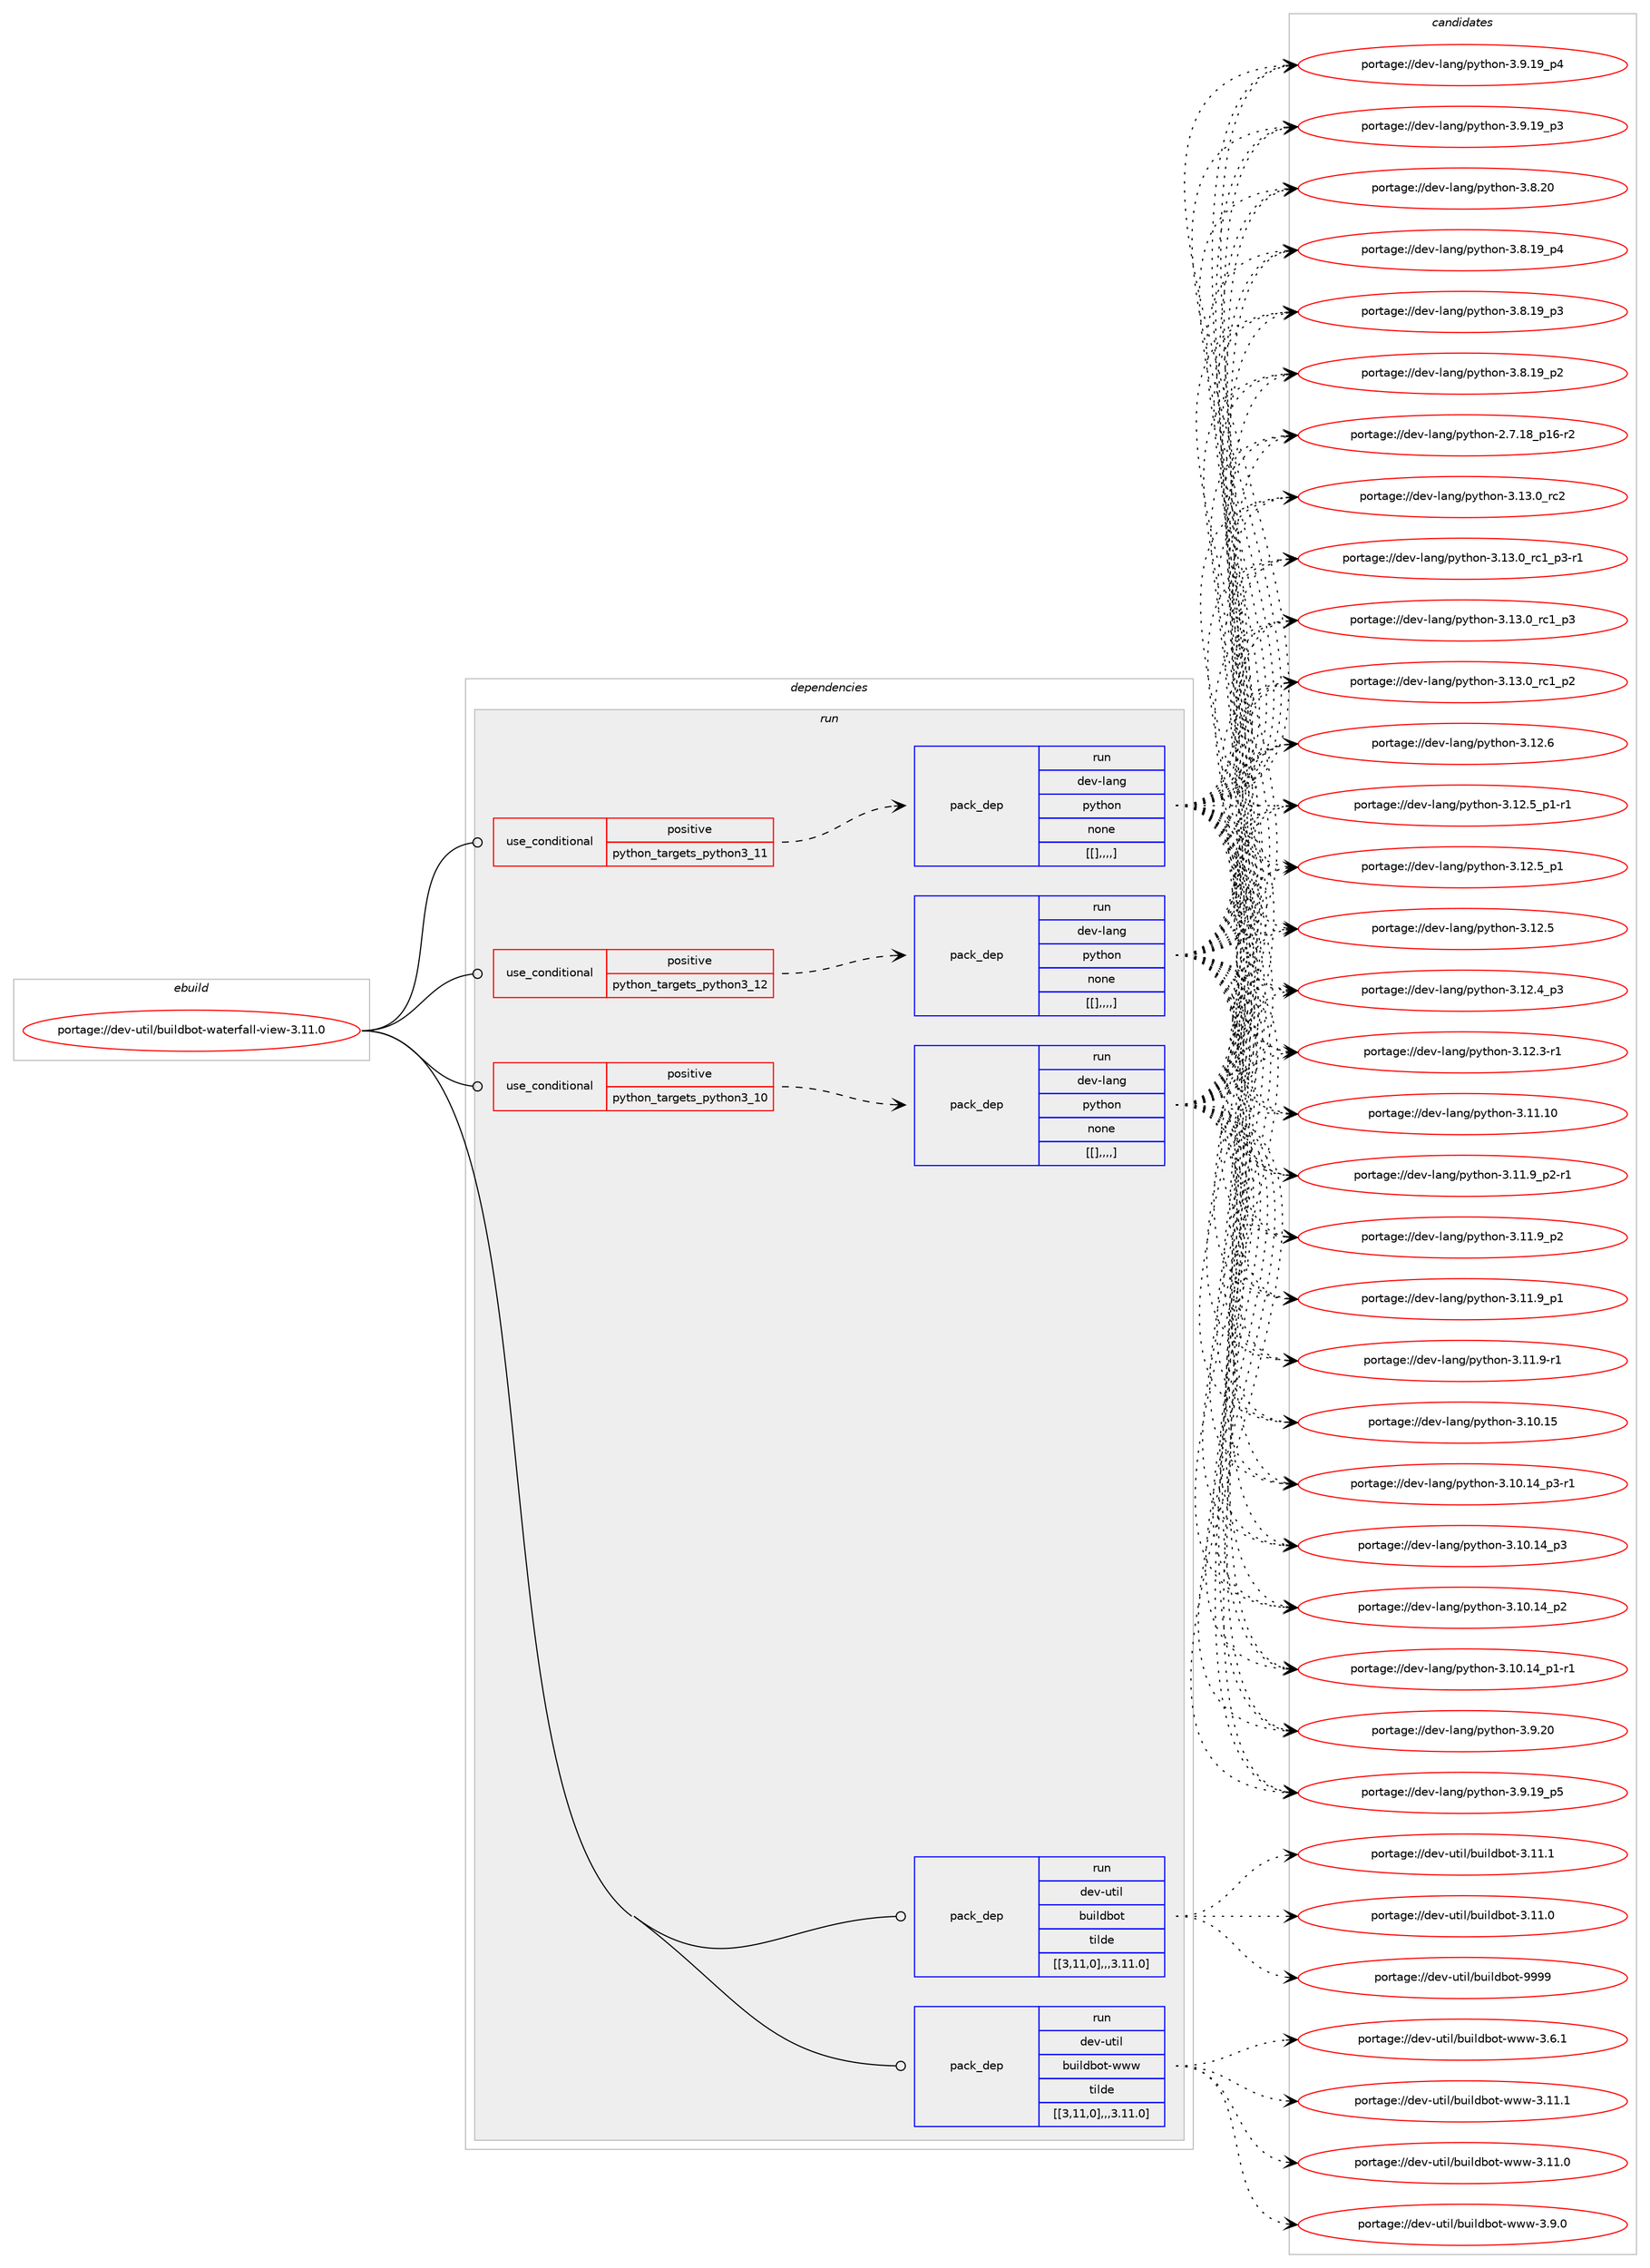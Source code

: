 digraph prolog {

# *************
# Graph options
# *************

newrank=true;
concentrate=true;
compound=true;
graph [rankdir=LR,fontname=Helvetica,fontsize=10,ranksep=1.5];#, ranksep=2.5, nodesep=0.2];
edge  [arrowhead=vee];
node  [fontname=Helvetica,fontsize=10];

# **********
# The ebuild
# **********

subgraph cluster_leftcol {
color=gray;
label=<<i>ebuild</i>>;
id [label="portage://dev-util/buildbot-waterfall-view-3.11.0", color=red, width=4, href="../dev-util/buildbot-waterfall-view-3.11.0.svg"];
}

# ****************
# The dependencies
# ****************

subgraph cluster_midcol {
color=gray;
label=<<i>dependencies</i>>;
subgraph cluster_compile {
fillcolor="#eeeeee";
style=filled;
label=<<i>compile</i>>;
}
subgraph cluster_compileandrun {
fillcolor="#eeeeee";
style=filled;
label=<<i>compile and run</i>>;
}
subgraph cluster_run {
fillcolor="#eeeeee";
style=filled;
label=<<i>run</i>>;
subgraph cond61146 {
dependency214929 [label=<<TABLE BORDER="0" CELLBORDER="1" CELLSPACING="0" CELLPADDING="4"><TR><TD ROWSPAN="3" CELLPADDING="10">use_conditional</TD></TR><TR><TD>positive</TD></TR><TR><TD>python_targets_python3_10</TD></TR></TABLE>>, shape=none, color=red];
subgraph pack152390 {
dependency214930 [label=<<TABLE BORDER="0" CELLBORDER="1" CELLSPACING="0" CELLPADDING="4" WIDTH="220"><TR><TD ROWSPAN="6" CELLPADDING="30">pack_dep</TD></TR><TR><TD WIDTH="110">run</TD></TR><TR><TD>dev-lang</TD></TR><TR><TD>python</TD></TR><TR><TD>none</TD></TR><TR><TD>[[],,,,]</TD></TR></TABLE>>, shape=none, color=blue];
}
dependency214929:e -> dependency214930:w [weight=20,style="dashed",arrowhead="vee"];
}
id:e -> dependency214929:w [weight=20,style="solid",arrowhead="odot"];
subgraph cond61147 {
dependency214931 [label=<<TABLE BORDER="0" CELLBORDER="1" CELLSPACING="0" CELLPADDING="4"><TR><TD ROWSPAN="3" CELLPADDING="10">use_conditional</TD></TR><TR><TD>positive</TD></TR><TR><TD>python_targets_python3_11</TD></TR></TABLE>>, shape=none, color=red];
subgraph pack152391 {
dependency214932 [label=<<TABLE BORDER="0" CELLBORDER="1" CELLSPACING="0" CELLPADDING="4" WIDTH="220"><TR><TD ROWSPAN="6" CELLPADDING="30">pack_dep</TD></TR><TR><TD WIDTH="110">run</TD></TR><TR><TD>dev-lang</TD></TR><TR><TD>python</TD></TR><TR><TD>none</TD></TR><TR><TD>[[],,,,]</TD></TR></TABLE>>, shape=none, color=blue];
}
dependency214931:e -> dependency214932:w [weight=20,style="dashed",arrowhead="vee"];
}
id:e -> dependency214931:w [weight=20,style="solid",arrowhead="odot"];
subgraph cond61148 {
dependency214933 [label=<<TABLE BORDER="0" CELLBORDER="1" CELLSPACING="0" CELLPADDING="4"><TR><TD ROWSPAN="3" CELLPADDING="10">use_conditional</TD></TR><TR><TD>positive</TD></TR><TR><TD>python_targets_python3_12</TD></TR></TABLE>>, shape=none, color=red];
subgraph pack152392 {
dependency214934 [label=<<TABLE BORDER="0" CELLBORDER="1" CELLSPACING="0" CELLPADDING="4" WIDTH="220"><TR><TD ROWSPAN="6" CELLPADDING="30">pack_dep</TD></TR><TR><TD WIDTH="110">run</TD></TR><TR><TD>dev-lang</TD></TR><TR><TD>python</TD></TR><TR><TD>none</TD></TR><TR><TD>[[],,,,]</TD></TR></TABLE>>, shape=none, color=blue];
}
dependency214933:e -> dependency214934:w [weight=20,style="dashed",arrowhead="vee"];
}
id:e -> dependency214933:w [weight=20,style="solid",arrowhead="odot"];
subgraph pack152393 {
dependency214935 [label=<<TABLE BORDER="0" CELLBORDER="1" CELLSPACING="0" CELLPADDING="4" WIDTH="220"><TR><TD ROWSPAN="6" CELLPADDING="30">pack_dep</TD></TR><TR><TD WIDTH="110">run</TD></TR><TR><TD>dev-util</TD></TR><TR><TD>buildbot</TD></TR><TR><TD>tilde</TD></TR><TR><TD>[[3,11,0],,,3.11.0]</TD></TR></TABLE>>, shape=none, color=blue];
}
id:e -> dependency214935:w [weight=20,style="solid",arrowhead="odot"];
subgraph pack152394 {
dependency214936 [label=<<TABLE BORDER="0" CELLBORDER="1" CELLSPACING="0" CELLPADDING="4" WIDTH="220"><TR><TD ROWSPAN="6" CELLPADDING="30">pack_dep</TD></TR><TR><TD WIDTH="110">run</TD></TR><TR><TD>dev-util</TD></TR><TR><TD>buildbot-www</TD></TR><TR><TD>tilde</TD></TR><TR><TD>[[3,11,0],,,3.11.0]</TD></TR></TABLE>>, shape=none, color=blue];
}
id:e -> dependency214936:w [weight=20,style="solid",arrowhead="odot"];
}
}

# **************
# The candidates
# **************

subgraph cluster_choices {
rank=same;
color=gray;
label=<<i>candidates</i>>;

subgraph choice152390 {
color=black;
nodesep=1;
choice10010111845108971101034711212111610411111045514649514648951149950 [label="portage://dev-lang/python-3.13.0_rc2", color=red, width=4,href="../dev-lang/python-3.13.0_rc2.svg"];
choice1001011184510897110103471121211161041111104551464951464895114994995112514511449 [label="portage://dev-lang/python-3.13.0_rc1_p3-r1", color=red, width=4,href="../dev-lang/python-3.13.0_rc1_p3-r1.svg"];
choice100101118451089711010347112121116104111110455146495146489511499499511251 [label="portage://dev-lang/python-3.13.0_rc1_p3", color=red, width=4,href="../dev-lang/python-3.13.0_rc1_p3.svg"];
choice100101118451089711010347112121116104111110455146495146489511499499511250 [label="portage://dev-lang/python-3.13.0_rc1_p2", color=red, width=4,href="../dev-lang/python-3.13.0_rc1_p2.svg"];
choice10010111845108971101034711212111610411111045514649504654 [label="portage://dev-lang/python-3.12.6", color=red, width=4,href="../dev-lang/python-3.12.6.svg"];
choice1001011184510897110103471121211161041111104551464950465395112494511449 [label="portage://dev-lang/python-3.12.5_p1-r1", color=red, width=4,href="../dev-lang/python-3.12.5_p1-r1.svg"];
choice100101118451089711010347112121116104111110455146495046539511249 [label="portage://dev-lang/python-3.12.5_p1", color=red, width=4,href="../dev-lang/python-3.12.5_p1.svg"];
choice10010111845108971101034711212111610411111045514649504653 [label="portage://dev-lang/python-3.12.5", color=red, width=4,href="../dev-lang/python-3.12.5.svg"];
choice100101118451089711010347112121116104111110455146495046529511251 [label="portage://dev-lang/python-3.12.4_p3", color=red, width=4,href="../dev-lang/python-3.12.4_p3.svg"];
choice100101118451089711010347112121116104111110455146495046514511449 [label="portage://dev-lang/python-3.12.3-r1", color=red, width=4,href="../dev-lang/python-3.12.3-r1.svg"];
choice1001011184510897110103471121211161041111104551464949464948 [label="portage://dev-lang/python-3.11.10", color=red, width=4,href="../dev-lang/python-3.11.10.svg"];
choice1001011184510897110103471121211161041111104551464949465795112504511449 [label="portage://dev-lang/python-3.11.9_p2-r1", color=red, width=4,href="../dev-lang/python-3.11.9_p2-r1.svg"];
choice100101118451089711010347112121116104111110455146494946579511250 [label="portage://dev-lang/python-3.11.9_p2", color=red, width=4,href="../dev-lang/python-3.11.9_p2.svg"];
choice100101118451089711010347112121116104111110455146494946579511249 [label="portage://dev-lang/python-3.11.9_p1", color=red, width=4,href="../dev-lang/python-3.11.9_p1.svg"];
choice100101118451089711010347112121116104111110455146494946574511449 [label="portage://dev-lang/python-3.11.9-r1", color=red, width=4,href="../dev-lang/python-3.11.9-r1.svg"];
choice1001011184510897110103471121211161041111104551464948464953 [label="portage://dev-lang/python-3.10.15", color=red, width=4,href="../dev-lang/python-3.10.15.svg"];
choice100101118451089711010347112121116104111110455146494846495295112514511449 [label="portage://dev-lang/python-3.10.14_p3-r1", color=red, width=4,href="../dev-lang/python-3.10.14_p3-r1.svg"];
choice10010111845108971101034711212111610411111045514649484649529511251 [label="portage://dev-lang/python-3.10.14_p3", color=red, width=4,href="../dev-lang/python-3.10.14_p3.svg"];
choice10010111845108971101034711212111610411111045514649484649529511250 [label="portage://dev-lang/python-3.10.14_p2", color=red, width=4,href="../dev-lang/python-3.10.14_p2.svg"];
choice100101118451089711010347112121116104111110455146494846495295112494511449 [label="portage://dev-lang/python-3.10.14_p1-r1", color=red, width=4,href="../dev-lang/python-3.10.14_p1-r1.svg"];
choice10010111845108971101034711212111610411111045514657465048 [label="portage://dev-lang/python-3.9.20", color=red, width=4,href="../dev-lang/python-3.9.20.svg"];
choice100101118451089711010347112121116104111110455146574649579511253 [label="portage://dev-lang/python-3.9.19_p5", color=red, width=4,href="../dev-lang/python-3.9.19_p5.svg"];
choice100101118451089711010347112121116104111110455146574649579511252 [label="portage://dev-lang/python-3.9.19_p4", color=red, width=4,href="../dev-lang/python-3.9.19_p4.svg"];
choice100101118451089711010347112121116104111110455146574649579511251 [label="portage://dev-lang/python-3.9.19_p3", color=red, width=4,href="../dev-lang/python-3.9.19_p3.svg"];
choice10010111845108971101034711212111610411111045514656465048 [label="portage://dev-lang/python-3.8.20", color=red, width=4,href="../dev-lang/python-3.8.20.svg"];
choice100101118451089711010347112121116104111110455146564649579511252 [label="portage://dev-lang/python-3.8.19_p4", color=red, width=4,href="../dev-lang/python-3.8.19_p4.svg"];
choice100101118451089711010347112121116104111110455146564649579511251 [label="portage://dev-lang/python-3.8.19_p3", color=red, width=4,href="../dev-lang/python-3.8.19_p3.svg"];
choice100101118451089711010347112121116104111110455146564649579511250 [label="portage://dev-lang/python-3.8.19_p2", color=red, width=4,href="../dev-lang/python-3.8.19_p2.svg"];
choice100101118451089711010347112121116104111110455046554649569511249544511450 [label="portage://dev-lang/python-2.7.18_p16-r2", color=red, width=4,href="../dev-lang/python-2.7.18_p16-r2.svg"];
dependency214930:e -> choice10010111845108971101034711212111610411111045514649514648951149950:w [style=dotted,weight="100"];
dependency214930:e -> choice1001011184510897110103471121211161041111104551464951464895114994995112514511449:w [style=dotted,weight="100"];
dependency214930:e -> choice100101118451089711010347112121116104111110455146495146489511499499511251:w [style=dotted,weight="100"];
dependency214930:e -> choice100101118451089711010347112121116104111110455146495146489511499499511250:w [style=dotted,weight="100"];
dependency214930:e -> choice10010111845108971101034711212111610411111045514649504654:w [style=dotted,weight="100"];
dependency214930:e -> choice1001011184510897110103471121211161041111104551464950465395112494511449:w [style=dotted,weight="100"];
dependency214930:e -> choice100101118451089711010347112121116104111110455146495046539511249:w [style=dotted,weight="100"];
dependency214930:e -> choice10010111845108971101034711212111610411111045514649504653:w [style=dotted,weight="100"];
dependency214930:e -> choice100101118451089711010347112121116104111110455146495046529511251:w [style=dotted,weight="100"];
dependency214930:e -> choice100101118451089711010347112121116104111110455146495046514511449:w [style=dotted,weight="100"];
dependency214930:e -> choice1001011184510897110103471121211161041111104551464949464948:w [style=dotted,weight="100"];
dependency214930:e -> choice1001011184510897110103471121211161041111104551464949465795112504511449:w [style=dotted,weight="100"];
dependency214930:e -> choice100101118451089711010347112121116104111110455146494946579511250:w [style=dotted,weight="100"];
dependency214930:e -> choice100101118451089711010347112121116104111110455146494946579511249:w [style=dotted,weight="100"];
dependency214930:e -> choice100101118451089711010347112121116104111110455146494946574511449:w [style=dotted,weight="100"];
dependency214930:e -> choice1001011184510897110103471121211161041111104551464948464953:w [style=dotted,weight="100"];
dependency214930:e -> choice100101118451089711010347112121116104111110455146494846495295112514511449:w [style=dotted,weight="100"];
dependency214930:e -> choice10010111845108971101034711212111610411111045514649484649529511251:w [style=dotted,weight="100"];
dependency214930:e -> choice10010111845108971101034711212111610411111045514649484649529511250:w [style=dotted,weight="100"];
dependency214930:e -> choice100101118451089711010347112121116104111110455146494846495295112494511449:w [style=dotted,weight="100"];
dependency214930:e -> choice10010111845108971101034711212111610411111045514657465048:w [style=dotted,weight="100"];
dependency214930:e -> choice100101118451089711010347112121116104111110455146574649579511253:w [style=dotted,weight="100"];
dependency214930:e -> choice100101118451089711010347112121116104111110455146574649579511252:w [style=dotted,weight="100"];
dependency214930:e -> choice100101118451089711010347112121116104111110455146574649579511251:w [style=dotted,weight="100"];
dependency214930:e -> choice10010111845108971101034711212111610411111045514656465048:w [style=dotted,weight="100"];
dependency214930:e -> choice100101118451089711010347112121116104111110455146564649579511252:w [style=dotted,weight="100"];
dependency214930:e -> choice100101118451089711010347112121116104111110455146564649579511251:w [style=dotted,weight="100"];
dependency214930:e -> choice100101118451089711010347112121116104111110455146564649579511250:w [style=dotted,weight="100"];
dependency214930:e -> choice100101118451089711010347112121116104111110455046554649569511249544511450:w [style=dotted,weight="100"];
}
subgraph choice152391 {
color=black;
nodesep=1;
choice10010111845108971101034711212111610411111045514649514648951149950 [label="portage://dev-lang/python-3.13.0_rc2", color=red, width=4,href="../dev-lang/python-3.13.0_rc2.svg"];
choice1001011184510897110103471121211161041111104551464951464895114994995112514511449 [label="portage://dev-lang/python-3.13.0_rc1_p3-r1", color=red, width=4,href="../dev-lang/python-3.13.0_rc1_p3-r1.svg"];
choice100101118451089711010347112121116104111110455146495146489511499499511251 [label="portage://dev-lang/python-3.13.0_rc1_p3", color=red, width=4,href="../dev-lang/python-3.13.0_rc1_p3.svg"];
choice100101118451089711010347112121116104111110455146495146489511499499511250 [label="portage://dev-lang/python-3.13.0_rc1_p2", color=red, width=4,href="../dev-lang/python-3.13.0_rc1_p2.svg"];
choice10010111845108971101034711212111610411111045514649504654 [label="portage://dev-lang/python-3.12.6", color=red, width=4,href="../dev-lang/python-3.12.6.svg"];
choice1001011184510897110103471121211161041111104551464950465395112494511449 [label="portage://dev-lang/python-3.12.5_p1-r1", color=red, width=4,href="../dev-lang/python-3.12.5_p1-r1.svg"];
choice100101118451089711010347112121116104111110455146495046539511249 [label="portage://dev-lang/python-3.12.5_p1", color=red, width=4,href="../dev-lang/python-3.12.5_p1.svg"];
choice10010111845108971101034711212111610411111045514649504653 [label="portage://dev-lang/python-3.12.5", color=red, width=4,href="../dev-lang/python-3.12.5.svg"];
choice100101118451089711010347112121116104111110455146495046529511251 [label="portage://dev-lang/python-3.12.4_p3", color=red, width=4,href="../dev-lang/python-3.12.4_p3.svg"];
choice100101118451089711010347112121116104111110455146495046514511449 [label="portage://dev-lang/python-3.12.3-r1", color=red, width=4,href="../dev-lang/python-3.12.3-r1.svg"];
choice1001011184510897110103471121211161041111104551464949464948 [label="portage://dev-lang/python-3.11.10", color=red, width=4,href="../dev-lang/python-3.11.10.svg"];
choice1001011184510897110103471121211161041111104551464949465795112504511449 [label="portage://dev-lang/python-3.11.9_p2-r1", color=red, width=4,href="../dev-lang/python-3.11.9_p2-r1.svg"];
choice100101118451089711010347112121116104111110455146494946579511250 [label="portage://dev-lang/python-3.11.9_p2", color=red, width=4,href="../dev-lang/python-3.11.9_p2.svg"];
choice100101118451089711010347112121116104111110455146494946579511249 [label="portage://dev-lang/python-3.11.9_p1", color=red, width=4,href="../dev-lang/python-3.11.9_p1.svg"];
choice100101118451089711010347112121116104111110455146494946574511449 [label="portage://dev-lang/python-3.11.9-r1", color=red, width=4,href="../dev-lang/python-3.11.9-r1.svg"];
choice1001011184510897110103471121211161041111104551464948464953 [label="portage://dev-lang/python-3.10.15", color=red, width=4,href="../dev-lang/python-3.10.15.svg"];
choice100101118451089711010347112121116104111110455146494846495295112514511449 [label="portage://dev-lang/python-3.10.14_p3-r1", color=red, width=4,href="../dev-lang/python-3.10.14_p3-r1.svg"];
choice10010111845108971101034711212111610411111045514649484649529511251 [label="portage://dev-lang/python-3.10.14_p3", color=red, width=4,href="../dev-lang/python-3.10.14_p3.svg"];
choice10010111845108971101034711212111610411111045514649484649529511250 [label="portage://dev-lang/python-3.10.14_p2", color=red, width=4,href="../dev-lang/python-3.10.14_p2.svg"];
choice100101118451089711010347112121116104111110455146494846495295112494511449 [label="portage://dev-lang/python-3.10.14_p1-r1", color=red, width=4,href="../dev-lang/python-3.10.14_p1-r1.svg"];
choice10010111845108971101034711212111610411111045514657465048 [label="portage://dev-lang/python-3.9.20", color=red, width=4,href="../dev-lang/python-3.9.20.svg"];
choice100101118451089711010347112121116104111110455146574649579511253 [label="portage://dev-lang/python-3.9.19_p5", color=red, width=4,href="../dev-lang/python-3.9.19_p5.svg"];
choice100101118451089711010347112121116104111110455146574649579511252 [label="portage://dev-lang/python-3.9.19_p4", color=red, width=4,href="../dev-lang/python-3.9.19_p4.svg"];
choice100101118451089711010347112121116104111110455146574649579511251 [label="portage://dev-lang/python-3.9.19_p3", color=red, width=4,href="../dev-lang/python-3.9.19_p3.svg"];
choice10010111845108971101034711212111610411111045514656465048 [label="portage://dev-lang/python-3.8.20", color=red, width=4,href="../dev-lang/python-3.8.20.svg"];
choice100101118451089711010347112121116104111110455146564649579511252 [label="portage://dev-lang/python-3.8.19_p4", color=red, width=4,href="../dev-lang/python-3.8.19_p4.svg"];
choice100101118451089711010347112121116104111110455146564649579511251 [label="portage://dev-lang/python-3.8.19_p3", color=red, width=4,href="../dev-lang/python-3.8.19_p3.svg"];
choice100101118451089711010347112121116104111110455146564649579511250 [label="portage://dev-lang/python-3.8.19_p2", color=red, width=4,href="../dev-lang/python-3.8.19_p2.svg"];
choice100101118451089711010347112121116104111110455046554649569511249544511450 [label="portage://dev-lang/python-2.7.18_p16-r2", color=red, width=4,href="../dev-lang/python-2.7.18_p16-r2.svg"];
dependency214932:e -> choice10010111845108971101034711212111610411111045514649514648951149950:w [style=dotted,weight="100"];
dependency214932:e -> choice1001011184510897110103471121211161041111104551464951464895114994995112514511449:w [style=dotted,weight="100"];
dependency214932:e -> choice100101118451089711010347112121116104111110455146495146489511499499511251:w [style=dotted,weight="100"];
dependency214932:e -> choice100101118451089711010347112121116104111110455146495146489511499499511250:w [style=dotted,weight="100"];
dependency214932:e -> choice10010111845108971101034711212111610411111045514649504654:w [style=dotted,weight="100"];
dependency214932:e -> choice1001011184510897110103471121211161041111104551464950465395112494511449:w [style=dotted,weight="100"];
dependency214932:e -> choice100101118451089711010347112121116104111110455146495046539511249:w [style=dotted,weight="100"];
dependency214932:e -> choice10010111845108971101034711212111610411111045514649504653:w [style=dotted,weight="100"];
dependency214932:e -> choice100101118451089711010347112121116104111110455146495046529511251:w [style=dotted,weight="100"];
dependency214932:e -> choice100101118451089711010347112121116104111110455146495046514511449:w [style=dotted,weight="100"];
dependency214932:e -> choice1001011184510897110103471121211161041111104551464949464948:w [style=dotted,weight="100"];
dependency214932:e -> choice1001011184510897110103471121211161041111104551464949465795112504511449:w [style=dotted,weight="100"];
dependency214932:e -> choice100101118451089711010347112121116104111110455146494946579511250:w [style=dotted,weight="100"];
dependency214932:e -> choice100101118451089711010347112121116104111110455146494946579511249:w [style=dotted,weight="100"];
dependency214932:e -> choice100101118451089711010347112121116104111110455146494946574511449:w [style=dotted,weight="100"];
dependency214932:e -> choice1001011184510897110103471121211161041111104551464948464953:w [style=dotted,weight="100"];
dependency214932:e -> choice100101118451089711010347112121116104111110455146494846495295112514511449:w [style=dotted,weight="100"];
dependency214932:e -> choice10010111845108971101034711212111610411111045514649484649529511251:w [style=dotted,weight="100"];
dependency214932:e -> choice10010111845108971101034711212111610411111045514649484649529511250:w [style=dotted,weight="100"];
dependency214932:e -> choice100101118451089711010347112121116104111110455146494846495295112494511449:w [style=dotted,weight="100"];
dependency214932:e -> choice10010111845108971101034711212111610411111045514657465048:w [style=dotted,weight="100"];
dependency214932:e -> choice100101118451089711010347112121116104111110455146574649579511253:w [style=dotted,weight="100"];
dependency214932:e -> choice100101118451089711010347112121116104111110455146574649579511252:w [style=dotted,weight="100"];
dependency214932:e -> choice100101118451089711010347112121116104111110455146574649579511251:w [style=dotted,weight="100"];
dependency214932:e -> choice10010111845108971101034711212111610411111045514656465048:w [style=dotted,weight="100"];
dependency214932:e -> choice100101118451089711010347112121116104111110455146564649579511252:w [style=dotted,weight="100"];
dependency214932:e -> choice100101118451089711010347112121116104111110455146564649579511251:w [style=dotted,weight="100"];
dependency214932:e -> choice100101118451089711010347112121116104111110455146564649579511250:w [style=dotted,weight="100"];
dependency214932:e -> choice100101118451089711010347112121116104111110455046554649569511249544511450:w [style=dotted,weight="100"];
}
subgraph choice152392 {
color=black;
nodesep=1;
choice10010111845108971101034711212111610411111045514649514648951149950 [label="portage://dev-lang/python-3.13.0_rc2", color=red, width=4,href="../dev-lang/python-3.13.0_rc2.svg"];
choice1001011184510897110103471121211161041111104551464951464895114994995112514511449 [label="portage://dev-lang/python-3.13.0_rc1_p3-r1", color=red, width=4,href="../dev-lang/python-3.13.0_rc1_p3-r1.svg"];
choice100101118451089711010347112121116104111110455146495146489511499499511251 [label="portage://dev-lang/python-3.13.0_rc1_p3", color=red, width=4,href="../dev-lang/python-3.13.0_rc1_p3.svg"];
choice100101118451089711010347112121116104111110455146495146489511499499511250 [label="portage://dev-lang/python-3.13.0_rc1_p2", color=red, width=4,href="../dev-lang/python-3.13.0_rc1_p2.svg"];
choice10010111845108971101034711212111610411111045514649504654 [label="portage://dev-lang/python-3.12.6", color=red, width=4,href="../dev-lang/python-3.12.6.svg"];
choice1001011184510897110103471121211161041111104551464950465395112494511449 [label="portage://dev-lang/python-3.12.5_p1-r1", color=red, width=4,href="../dev-lang/python-3.12.5_p1-r1.svg"];
choice100101118451089711010347112121116104111110455146495046539511249 [label="portage://dev-lang/python-3.12.5_p1", color=red, width=4,href="../dev-lang/python-3.12.5_p1.svg"];
choice10010111845108971101034711212111610411111045514649504653 [label="portage://dev-lang/python-3.12.5", color=red, width=4,href="../dev-lang/python-3.12.5.svg"];
choice100101118451089711010347112121116104111110455146495046529511251 [label="portage://dev-lang/python-3.12.4_p3", color=red, width=4,href="../dev-lang/python-3.12.4_p3.svg"];
choice100101118451089711010347112121116104111110455146495046514511449 [label="portage://dev-lang/python-3.12.3-r1", color=red, width=4,href="../dev-lang/python-3.12.3-r1.svg"];
choice1001011184510897110103471121211161041111104551464949464948 [label="portage://dev-lang/python-3.11.10", color=red, width=4,href="../dev-lang/python-3.11.10.svg"];
choice1001011184510897110103471121211161041111104551464949465795112504511449 [label="portage://dev-lang/python-3.11.9_p2-r1", color=red, width=4,href="../dev-lang/python-3.11.9_p2-r1.svg"];
choice100101118451089711010347112121116104111110455146494946579511250 [label="portage://dev-lang/python-3.11.9_p2", color=red, width=4,href="../dev-lang/python-3.11.9_p2.svg"];
choice100101118451089711010347112121116104111110455146494946579511249 [label="portage://dev-lang/python-3.11.9_p1", color=red, width=4,href="../dev-lang/python-3.11.9_p1.svg"];
choice100101118451089711010347112121116104111110455146494946574511449 [label="portage://dev-lang/python-3.11.9-r1", color=red, width=4,href="../dev-lang/python-3.11.9-r1.svg"];
choice1001011184510897110103471121211161041111104551464948464953 [label="portage://dev-lang/python-3.10.15", color=red, width=4,href="../dev-lang/python-3.10.15.svg"];
choice100101118451089711010347112121116104111110455146494846495295112514511449 [label="portage://dev-lang/python-3.10.14_p3-r1", color=red, width=4,href="../dev-lang/python-3.10.14_p3-r1.svg"];
choice10010111845108971101034711212111610411111045514649484649529511251 [label="portage://dev-lang/python-3.10.14_p3", color=red, width=4,href="../dev-lang/python-3.10.14_p3.svg"];
choice10010111845108971101034711212111610411111045514649484649529511250 [label="portage://dev-lang/python-3.10.14_p2", color=red, width=4,href="../dev-lang/python-3.10.14_p2.svg"];
choice100101118451089711010347112121116104111110455146494846495295112494511449 [label="portage://dev-lang/python-3.10.14_p1-r1", color=red, width=4,href="../dev-lang/python-3.10.14_p1-r1.svg"];
choice10010111845108971101034711212111610411111045514657465048 [label="portage://dev-lang/python-3.9.20", color=red, width=4,href="../dev-lang/python-3.9.20.svg"];
choice100101118451089711010347112121116104111110455146574649579511253 [label="portage://dev-lang/python-3.9.19_p5", color=red, width=4,href="../dev-lang/python-3.9.19_p5.svg"];
choice100101118451089711010347112121116104111110455146574649579511252 [label="portage://dev-lang/python-3.9.19_p4", color=red, width=4,href="../dev-lang/python-3.9.19_p4.svg"];
choice100101118451089711010347112121116104111110455146574649579511251 [label="portage://dev-lang/python-3.9.19_p3", color=red, width=4,href="../dev-lang/python-3.9.19_p3.svg"];
choice10010111845108971101034711212111610411111045514656465048 [label="portage://dev-lang/python-3.8.20", color=red, width=4,href="../dev-lang/python-3.8.20.svg"];
choice100101118451089711010347112121116104111110455146564649579511252 [label="portage://dev-lang/python-3.8.19_p4", color=red, width=4,href="../dev-lang/python-3.8.19_p4.svg"];
choice100101118451089711010347112121116104111110455146564649579511251 [label="portage://dev-lang/python-3.8.19_p3", color=red, width=4,href="../dev-lang/python-3.8.19_p3.svg"];
choice100101118451089711010347112121116104111110455146564649579511250 [label="portage://dev-lang/python-3.8.19_p2", color=red, width=4,href="../dev-lang/python-3.8.19_p2.svg"];
choice100101118451089711010347112121116104111110455046554649569511249544511450 [label="portage://dev-lang/python-2.7.18_p16-r2", color=red, width=4,href="../dev-lang/python-2.7.18_p16-r2.svg"];
dependency214934:e -> choice10010111845108971101034711212111610411111045514649514648951149950:w [style=dotted,weight="100"];
dependency214934:e -> choice1001011184510897110103471121211161041111104551464951464895114994995112514511449:w [style=dotted,weight="100"];
dependency214934:e -> choice100101118451089711010347112121116104111110455146495146489511499499511251:w [style=dotted,weight="100"];
dependency214934:e -> choice100101118451089711010347112121116104111110455146495146489511499499511250:w [style=dotted,weight="100"];
dependency214934:e -> choice10010111845108971101034711212111610411111045514649504654:w [style=dotted,weight="100"];
dependency214934:e -> choice1001011184510897110103471121211161041111104551464950465395112494511449:w [style=dotted,weight="100"];
dependency214934:e -> choice100101118451089711010347112121116104111110455146495046539511249:w [style=dotted,weight="100"];
dependency214934:e -> choice10010111845108971101034711212111610411111045514649504653:w [style=dotted,weight="100"];
dependency214934:e -> choice100101118451089711010347112121116104111110455146495046529511251:w [style=dotted,weight="100"];
dependency214934:e -> choice100101118451089711010347112121116104111110455146495046514511449:w [style=dotted,weight="100"];
dependency214934:e -> choice1001011184510897110103471121211161041111104551464949464948:w [style=dotted,weight="100"];
dependency214934:e -> choice1001011184510897110103471121211161041111104551464949465795112504511449:w [style=dotted,weight="100"];
dependency214934:e -> choice100101118451089711010347112121116104111110455146494946579511250:w [style=dotted,weight="100"];
dependency214934:e -> choice100101118451089711010347112121116104111110455146494946579511249:w [style=dotted,weight="100"];
dependency214934:e -> choice100101118451089711010347112121116104111110455146494946574511449:w [style=dotted,weight="100"];
dependency214934:e -> choice1001011184510897110103471121211161041111104551464948464953:w [style=dotted,weight="100"];
dependency214934:e -> choice100101118451089711010347112121116104111110455146494846495295112514511449:w [style=dotted,weight="100"];
dependency214934:e -> choice10010111845108971101034711212111610411111045514649484649529511251:w [style=dotted,weight="100"];
dependency214934:e -> choice10010111845108971101034711212111610411111045514649484649529511250:w [style=dotted,weight="100"];
dependency214934:e -> choice100101118451089711010347112121116104111110455146494846495295112494511449:w [style=dotted,weight="100"];
dependency214934:e -> choice10010111845108971101034711212111610411111045514657465048:w [style=dotted,weight="100"];
dependency214934:e -> choice100101118451089711010347112121116104111110455146574649579511253:w [style=dotted,weight="100"];
dependency214934:e -> choice100101118451089711010347112121116104111110455146574649579511252:w [style=dotted,weight="100"];
dependency214934:e -> choice100101118451089711010347112121116104111110455146574649579511251:w [style=dotted,weight="100"];
dependency214934:e -> choice10010111845108971101034711212111610411111045514656465048:w [style=dotted,weight="100"];
dependency214934:e -> choice100101118451089711010347112121116104111110455146564649579511252:w [style=dotted,weight="100"];
dependency214934:e -> choice100101118451089711010347112121116104111110455146564649579511251:w [style=dotted,weight="100"];
dependency214934:e -> choice100101118451089711010347112121116104111110455146564649579511250:w [style=dotted,weight="100"];
dependency214934:e -> choice100101118451089711010347112121116104111110455046554649569511249544511450:w [style=dotted,weight="100"];
}
subgraph choice152393 {
color=black;
nodesep=1;
choice100101118451171161051084798117105108100981111164557575757 [label="portage://dev-util/buildbot-9999", color=red, width=4,href="../dev-util/buildbot-9999.svg"];
choice1001011184511711610510847981171051081009811111645514649494649 [label="portage://dev-util/buildbot-3.11.1", color=red, width=4,href="../dev-util/buildbot-3.11.1.svg"];
choice1001011184511711610510847981171051081009811111645514649494648 [label="portage://dev-util/buildbot-3.11.0", color=red, width=4,href="../dev-util/buildbot-3.11.0.svg"];
dependency214935:e -> choice100101118451171161051084798117105108100981111164557575757:w [style=dotted,weight="100"];
dependency214935:e -> choice1001011184511711610510847981171051081009811111645514649494649:w [style=dotted,weight="100"];
dependency214935:e -> choice1001011184511711610510847981171051081009811111645514649494648:w [style=dotted,weight="100"];
}
subgraph choice152394 {
color=black;
nodesep=1;
choice100101118451171161051084798117105108100981111164511911911945514649494649 [label="portage://dev-util/buildbot-www-3.11.1", color=red, width=4,href="../dev-util/buildbot-www-3.11.1.svg"];
choice100101118451171161051084798117105108100981111164511911911945514649494648 [label="portage://dev-util/buildbot-www-3.11.0", color=red, width=4,href="../dev-util/buildbot-www-3.11.0.svg"];
choice1001011184511711610510847981171051081009811111645119119119455146574648 [label="portage://dev-util/buildbot-www-3.9.0", color=red, width=4,href="../dev-util/buildbot-www-3.9.0.svg"];
choice1001011184511711610510847981171051081009811111645119119119455146544649 [label="portage://dev-util/buildbot-www-3.6.1", color=red, width=4,href="../dev-util/buildbot-www-3.6.1.svg"];
dependency214936:e -> choice100101118451171161051084798117105108100981111164511911911945514649494649:w [style=dotted,weight="100"];
dependency214936:e -> choice100101118451171161051084798117105108100981111164511911911945514649494648:w [style=dotted,weight="100"];
dependency214936:e -> choice1001011184511711610510847981171051081009811111645119119119455146574648:w [style=dotted,weight="100"];
dependency214936:e -> choice1001011184511711610510847981171051081009811111645119119119455146544649:w [style=dotted,weight="100"];
}
}

}
